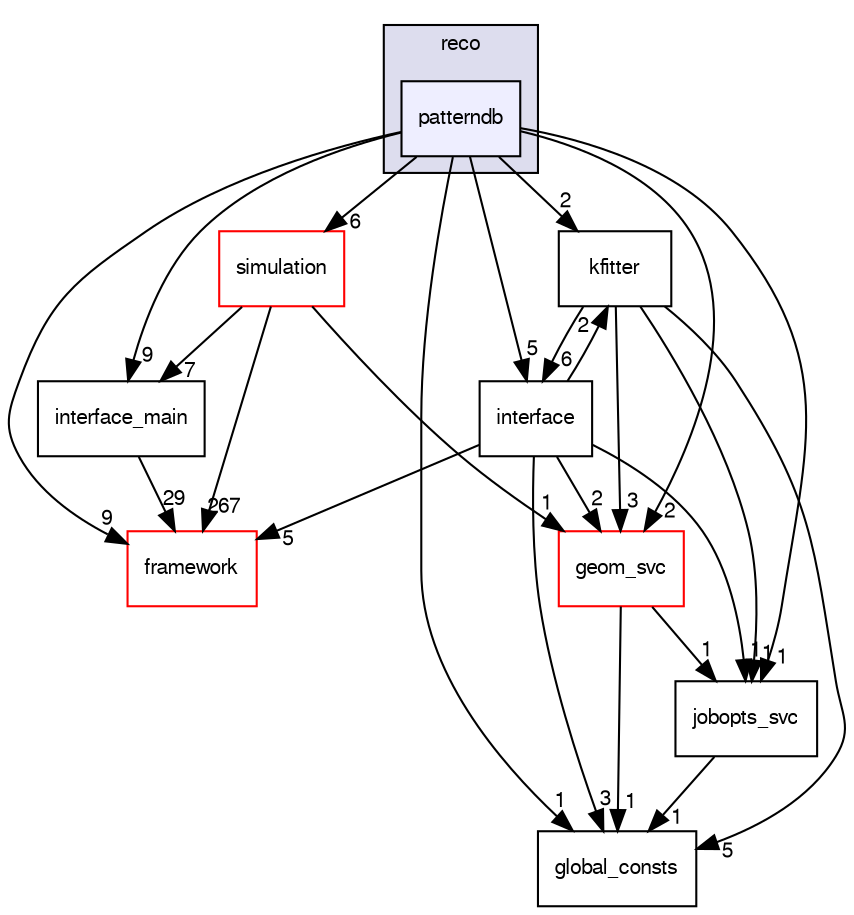 digraph "/dev/shm/kenichi/update-e1039-doc/e1039-core/packages/reco/patterndb" {
  bgcolor=transparent;
  compound=true
  node [ fontsize="10", fontname="FreeSans"];
  edge [ labelfontsize="10", labelfontname="FreeSans"];
  subgraph clusterdir_2fc89f0a6e4d1b1c08f5a2b3f2469cd0 {
    graph [ bgcolor="#ddddee", pencolor="black", label="reco" fontname="FreeSans", fontsize="10", URL="dir_2fc89f0a6e4d1b1c08f5a2b3f2469cd0.html"]
  dir_e1c49121252754f6300695649d0fbf5f [shape=box, label="patterndb", style="filled", fillcolor="#eeeeff", pencolor="black", URL="dir_e1c49121252754f6300695649d0fbf5f.html"];
  }
  dir_5fde958d0efff8f0c14671d1322e68e9 [shape=box label="geom_svc" color="red" URL="dir_5fde958d0efff8f0c14671d1322e68e9.html"];
  dir_68879e08c6651a210f7d5b44f4a6e313 [shape=box label="framework" color="red" URL="dir_68879e08c6651a210f7d5b44f4a6e313.html"];
  dir_4109f03a5b9c2dae233205e99792f74d [shape=box label="interface_main" URL="dir_4109f03a5b9c2dae233205e99792f74d.html"];
  dir_da541d554d94b5dd7d8677e6570914d2 [shape=box label="simulation" color="red" URL="dir_da541d554d94b5dd7d8677e6570914d2.html"];
  dir_fa15fa1979a2f587dfa447baa637660a [shape=box label="jobopts_svc" URL="dir_fa15fa1979a2f587dfa447baa637660a.html"];
  dir_db0f62da9640c3e2ac69534d9d31ddb5 [shape=box label="global_consts" URL="dir_db0f62da9640c3e2ac69534d9d31ddb5.html"];
  dir_cf696cc37935cb268c4d3f595d3ce288 [shape=box label="kfitter" URL="dir_cf696cc37935cb268c4d3f595d3ce288.html"];
  dir_d5900b3bfb54265301ec879c265f94a7 [shape=box label="interface" URL="dir_d5900b3bfb54265301ec879c265f94a7.html"];
  dir_5fde958d0efff8f0c14671d1322e68e9->dir_fa15fa1979a2f587dfa447baa637660a [headlabel="1", labeldistance=1.5 headhref="dir_000056_000060.html"];
  dir_5fde958d0efff8f0c14671d1322e68e9->dir_db0f62da9640c3e2ac69534d9d31ddb5 [headlabel="1", labeldistance=1.5 headhref="dir_000056_000058.html"];
  dir_4109f03a5b9c2dae233205e99792f74d->dir_68879e08c6651a210f7d5b44f4a6e313 [headlabel="29", labeldistance=1.5 headhref="dir_000032_000024.html"];
  dir_e1c49121252754f6300695649d0fbf5f->dir_5fde958d0efff8f0c14671d1322e68e9 [headlabel="2", labeldistance=1.5 headhref="dir_000068_000056.html"];
  dir_e1c49121252754f6300695649d0fbf5f->dir_68879e08c6651a210f7d5b44f4a6e313 [headlabel="9", labeldistance=1.5 headhref="dir_000068_000024.html"];
  dir_e1c49121252754f6300695649d0fbf5f->dir_4109f03a5b9c2dae233205e99792f74d [headlabel="9", labeldistance=1.5 headhref="dir_000068_000032.html"];
  dir_e1c49121252754f6300695649d0fbf5f->dir_da541d554d94b5dd7d8677e6570914d2 [headlabel="6", labeldistance=1.5 headhref="dir_000068_000047.html"];
  dir_e1c49121252754f6300695649d0fbf5f->dir_fa15fa1979a2f587dfa447baa637660a [headlabel="1", labeldistance=1.5 headhref="dir_000068_000060.html"];
  dir_e1c49121252754f6300695649d0fbf5f->dir_db0f62da9640c3e2ac69534d9d31ddb5 [headlabel="1", labeldistance=1.5 headhref="dir_000068_000058.html"];
  dir_e1c49121252754f6300695649d0fbf5f->dir_cf696cc37935cb268c4d3f595d3ce288 [headlabel="2", labeldistance=1.5 headhref="dir_000068_000066.html"];
  dir_e1c49121252754f6300695649d0fbf5f->dir_d5900b3bfb54265301ec879c265f94a7 [headlabel="5", labeldistance=1.5 headhref="dir_000068_000065.html"];
  dir_da541d554d94b5dd7d8677e6570914d2->dir_5fde958d0efff8f0c14671d1322e68e9 [headlabel="1", labeldistance=1.5 headhref="dir_000047_000056.html"];
  dir_da541d554d94b5dd7d8677e6570914d2->dir_68879e08c6651a210f7d5b44f4a6e313 [headlabel="267", labeldistance=1.5 headhref="dir_000047_000024.html"];
  dir_da541d554d94b5dd7d8677e6570914d2->dir_4109f03a5b9c2dae233205e99792f74d [headlabel="7", labeldistance=1.5 headhref="dir_000047_000032.html"];
  dir_fa15fa1979a2f587dfa447baa637660a->dir_db0f62da9640c3e2ac69534d9d31ddb5 [headlabel="1", labeldistance=1.5 headhref="dir_000060_000058.html"];
  dir_cf696cc37935cb268c4d3f595d3ce288->dir_5fde958d0efff8f0c14671d1322e68e9 [headlabel="3", labeldistance=1.5 headhref="dir_000066_000056.html"];
  dir_cf696cc37935cb268c4d3f595d3ce288->dir_fa15fa1979a2f587dfa447baa637660a [headlabel="1", labeldistance=1.5 headhref="dir_000066_000060.html"];
  dir_cf696cc37935cb268c4d3f595d3ce288->dir_db0f62da9640c3e2ac69534d9d31ddb5 [headlabel="5", labeldistance=1.5 headhref="dir_000066_000058.html"];
  dir_cf696cc37935cb268c4d3f595d3ce288->dir_d5900b3bfb54265301ec879c265f94a7 [headlabel="6", labeldistance=1.5 headhref="dir_000066_000065.html"];
  dir_d5900b3bfb54265301ec879c265f94a7->dir_5fde958d0efff8f0c14671d1322e68e9 [headlabel="2", labeldistance=1.5 headhref="dir_000065_000056.html"];
  dir_d5900b3bfb54265301ec879c265f94a7->dir_68879e08c6651a210f7d5b44f4a6e313 [headlabel="5", labeldistance=1.5 headhref="dir_000065_000024.html"];
  dir_d5900b3bfb54265301ec879c265f94a7->dir_fa15fa1979a2f587dfa447baa637660a [headlabel="1", labeldistance=1.5 headhref="dir_000065_000060.html"];
  dir_d5900b3bfb54265301ec879c265f94a7->dir_db0f62da9640c3e2ac69534d9d31ddb5 [headlabel="3", labeldistance=1.5 headhref="dir_000065_000058.html"];
  dir_d5900b3bfb54265301ec879c265f94a7->dir_cf696cc37935cb268c4d3f595d3ce288 [headlabel="2", labeldistance=1.5 headhref="dir_000065_000066.html"];
}
